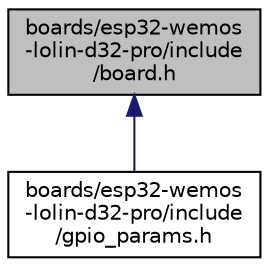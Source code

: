 digraph "boards/esp32-wemos-lolin-d32-pro/include/board.h"
{
 // LATEX_PDF_SIZE
  edge [fontname="Helvetica",fontsize="10",labelfontname="Helvetica",labelfontsize="10"];
  node [fontname="Helvetica",fontsize="10",shape=record];
  Node1 [label="boards/esp32-wemos\l-lolin-d32-pro/include\l/board.h",height=0.2,width=0.4,color="black", fillcolor="grey75", style="filled", fontcolor="black",tooltip="Board specific definitions for Wemos LOLIN D32 Pro."];
  Node1 -> Node2 [dir="back",color="midnightblue",fontsize="10",style="solid",fontname="Helvetica"];
  Node2 [label="boards/esp32-wemos\l-lolin-d32-pro/include\l/gpio_params.h",height=0.2,width=0.4,color="black", fillcolor="white", style="filled",URL="$esp32-wemos-lolin-d32-pro_2include_2gpio__params_8h.html",tooltip="Board specific configuration of direct mapped GPIOs."];
}
